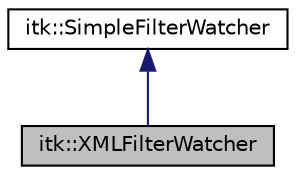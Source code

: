 digraph "itk::XMLFilterWatcher"
{
 // LATEX_PDF_SIZE
  edge [fontname="Helvetica",fontsize="10",labelfontname="Helvetica",labelfontsize="10"];
  node [fontname="Helvetica",fontsize="10",shape=record];
  Node1 [label="itk::XMLFilterWatcher",height=0.2,width=0.4,color="black", fillcolor="grey75", style="filled", fontcolor="black",tooltip="Simple mechanism for monitoring the pipeline events of a filter and reporting these events to std::co..."];
  Node2 -> Node1 [dir="back",color="midnightblue",fontsize="10",style="solid",fontname="Helvetica"];
  Node2 [label="itk::SimpleFilterWatcher",height=0.2,width=0.4,color="black", fillcolor="white", style="filled",URL="$classitk_1_1SimpleFilterWatcher.html",tooltip="Simple mechanism for monitoring the pipeline events of a filter and reporting these events to std::co..."];
}
